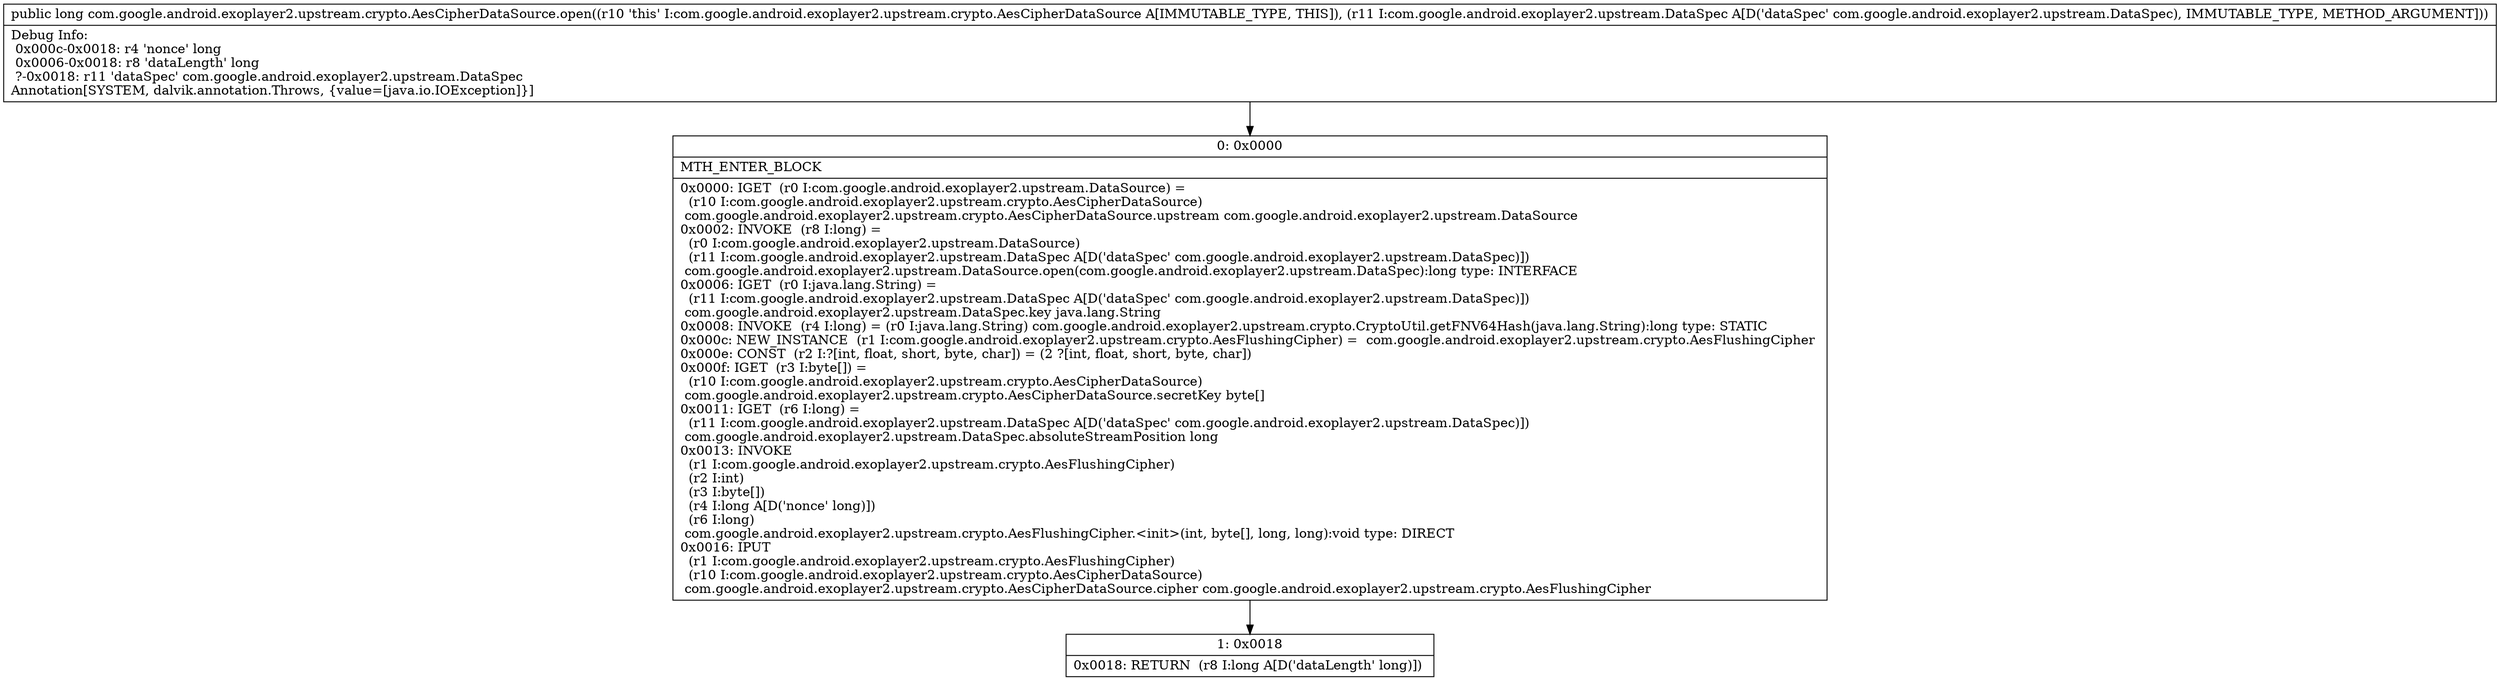 digraph "CFG forcom.google.android.exoplayer2.upstream.crypto.AesCipherDataSource.open(Lcom\/google\/android\/exoplayer2\/upstream\/DataSpec;)J" {
Node_0 [shape=record,label="{0\:\ 0x0000|MTH_ENTER_BLOCK\l|0x0000: IGET  (r0 I:com.google.android.exoplayer2.upstream.DataSource) = \l  (r10 I:com.google.android.exoplayer2.upstream.crypto.AesCipherDataSource)\l com.google.android.exoplayer2.upstream.crypto.AesCipherDataSource.upstream com.google.android.exoplayer2.upstream.DataSource \l0x0002: INVOKE  (r8 I:long) = \l  (r0 I:com.google.android.exoplayer2.upstream.DataSource)\l  (r11 I:com.google.android.exoplayer2.upstream.DataSpec A[D('dataSpec' com.google.android.exoplayer2.upstream.DataSpec)])\l com.google.android.exoplayer2.upstream.DataSource.open(com.google.android.exoplayer2.upstream.DataSpec):long type: INTERFACE \l0x0006: IGET  (r0 I:java.lang.String) = \l  (r11 I:com.google.android.exoplayer2.upstream.DataSpec A[D('dataSpec' com.google.android.exoplayer2.upstream.DataSpec)])\l com.google.android.exoplayer2.upstream.DataSpec.key java.lang.String \l0x0008: INVOKE  (r4 I:long) = (r0 I:java.lang.String) com.google.android.exoplayer2.upstream.crypto.CryptoUtil.getFNV64Hash(java.lang.String):long type: STATIC \l0x000c: NEW_INSTANCE  (r1 I:com.google.android.exoplayer2.upstream.crypto.AesFlushingCipher) =  com.google.android.exoplayer2.upstream.crypto.AesFlushingCipher \l0x000e: CONST  (r2 I:?[int, float, short, byte, char]) = (2 ?[int, float, short, byte, char]) \l0x000f: IGET  (r3 I:byte[]) = \l  (r10 I:com.google.android.exoplayer2.upstream.crypto.AesCipherDataSource)\l com.google.android.exoplayer2.upstream.crypto.AesCipherDataSource.secretKey byte[] \l0x0011: IGET  (r6 I:long) = \l  (r11 I:com.google.android.exoplayer2.upstream.DataSpec A[D('dataSpec' com.google.android.exoplayer2.upstream.DataSpec)])\l com.google.android.exoplayer2.upstream.DataSpec.absoluteStreamPosition long \l0x0013: INVOKE  \l  (r1 I:com.google.android.exoplayer2.upstream.crypto.AesFlushingCipher)\l  (r2 I:int)\l  (r3 I:byte[])\l  (r4 I:long A[D('nonce' long)])\l  (r6 I:long)\l com.google.android.exoplayer2.upstream.crypto.AesFlushingCipher.\<init\>(int, byte[], long, long):void type: DIRECT \l0x0016: IPUT  \l  (r1 I:com.google.android.exoplayer2.upstream.crypto.AesFlushingCipher)\l  (r10 I:com.google.android.exoplayer2.upstream.crypto.AesCipherDataSource)\l com.google.android.exoplayer2.upstream.crypto.AesCipherDataSource.cipher com.google.android.exoplayer2.upstream.crypto.AesFlushingCipher \l}"];
Node_1 [shape=record,label="{1\:\ 0x0018|0x0018: RETURN  (r8 I:long A[D('dataLength' long)]) \l}"];
MethodNode[shape=record,label="{public long com.google.android.exoplayer2.upstream.crypto.AesCipherDataSource.open((r10 'this' I:com.google.android.exoplayer2.upstream.crypto.AesCipherDataSource A[IMMUTABLE_TYPE, THIS]), (r11 I:com.google.android.exoplayer2.upstream.DataSpec A[D('dataSpec' com.google.android.exoplayer2.upstream.DataSpec), IMMUTABLE_TYPE, METHOD_ARGUMENT]))  | Debug Info:\l  0x000c\-0x0018: r4 'nonce' long\l  0x0006\-0x0018: r8 'dataLength' long\l  ?\-0x0018: r11 'dataSpec' com.google.android.exoplayer2.upstream.DataSpec\lAnnotation[SYSTEM, dalvik.annotation.Throws, \{value=[java.io.IOException]\}]\l}"];
MethodNode -> Node_0;
Node_0 -> Node_1;
}

